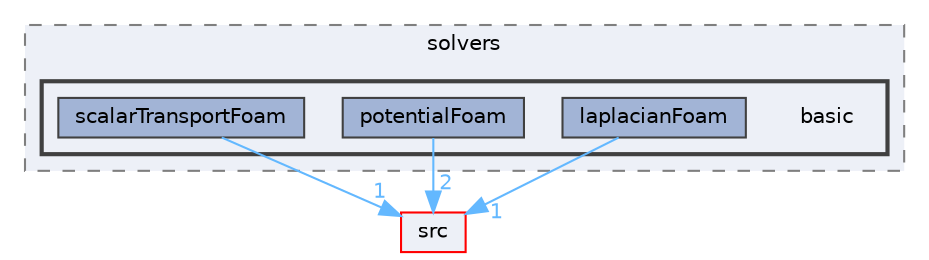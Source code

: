 digraph "applications/solvers/basic"
{
 // LATEX_PDF_SIZE
  bgcolor="transparent";
  edge [fontname=Helvetica,fontsize=10,labelfontname=Helvetica,labelfontsize=10];
  node [fontname=Helvetica,fontsize=10,shape=box,height=0.2,width=0.4];
  compound=true
  subgraph clusterdir_fdd174abb8ada244b49e98779c87ac3c {
    graph [ bgcolor="#edf0f7", pencolor="grey50", label="solvers", fontname=Helvetica,fontsize=10 style="filled,dashed", URL="dir_fdd174abb8ada244b49e98779c87ac3c.html",tooltip=""]
  subgraph clusterdir_c1a1d77e2de9f0a909b0abf393e236fa {
    graph [ bgcolor="#edf0f7", pencolor="grey25", label="", fontname=Helvetica,fontsize=10 style="filled,bold", URL="dir_c1a1d77e2de9f0a909b0abf393e236fa.html",tooltip=""]
    dir_c1a1d77e2de9f0a909b0abf393e236fa [shape=plaintext, label="basic"];
  dir_48da730b9b8bc3cee9d616c0cff40e23 [label="laplacianFoam", fillcolor="#a2b4d6", color="grey25", style="filled", URL="dir_48da730b9b8bc3cee9d616c0cff40e23.html",tooltip=""];
  dir_bb853a4a1f118ab3e8a3306bde206fb7 [label="potentialFoam", fillcolor="#a2b4d6", color="grey25", style="filled", URL="dir_bb853a4a1f118ab3e8a3306bde206fb7.html",tooltip=""];
  dir_03d215f834cc7562c80aa99014587ecd [label="scalarTransportFoam", fillcolor="#a2b4d6", color="grey25", style="filled", URL="dir_03d215f834cc7562c80aa99014587ecd.html",tooltip=""];
  }
  }
  dir_68267d1309a1af8e8297ef4c3efbcdba [label="src", fillcolor="#edf0f7", color="red", style="filled", URL="dir_68267d1309a1af8e8297ef4c3efbcdba.html",tooltip=""];
  dir_48da730b9b8bc3cee9d616c0cff40e23->dir_68267d1309a1af8e8297ef4c3efbcdba [headlabel="1", labeldistance=1.5 headhref="dir_002094_003729.html" href="dir_002094_003729.html" color="steelblue1" fontcolor="steelblue1"];
  dir_bb853a4a1f118ab3e8a3306bde206fb7->dir_68267d1309a1af8e8297ef4c3efbcdba [headlabel="2", labeldistance=1.5 headhref="dir_003018_003729.html" href="dir_003018_003729.html" color="steelblue1" fontcolor="steelblue1"];
  dir_03d215f834cc7562c80aa99014587ecd->dir_68267d1309a1af8e8297ef4c3efbcdba [headlabel="1", labeldistance=1.5 headhref="dir_003422_003729.html" href="dir_003422_003729.html" color="steelblue1" fontcolor="steelblue1"];
}

